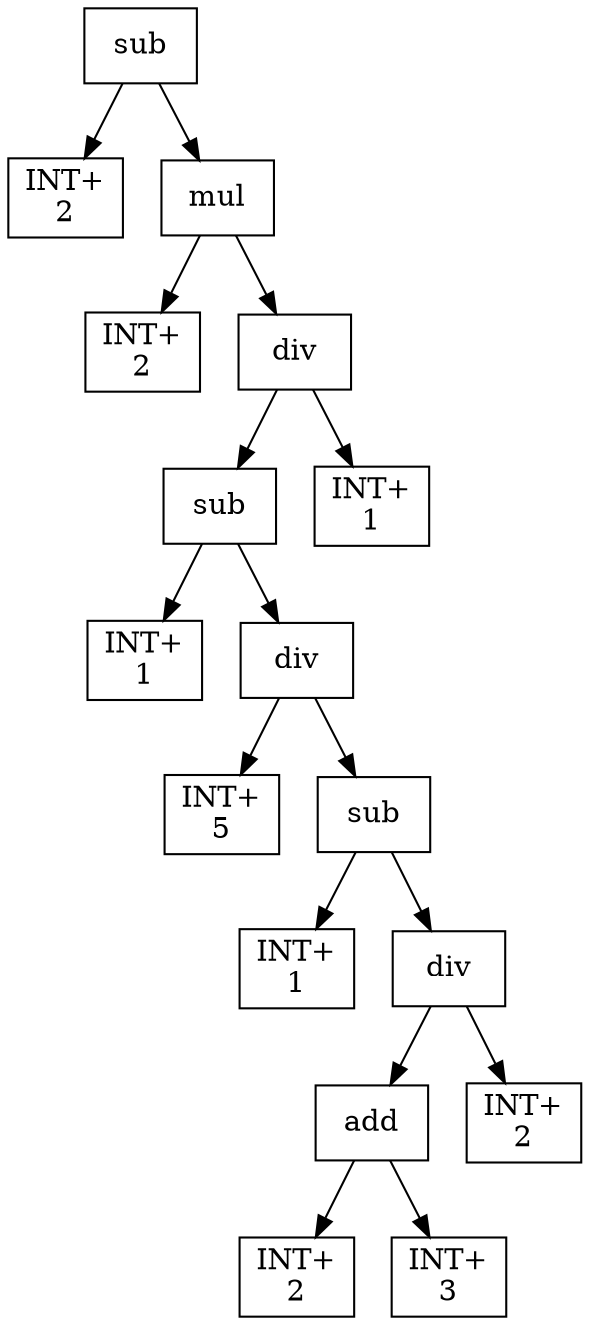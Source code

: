 digraph expr {
  node [shape=box];
  n1 [label="sub"];
  n2 [label="INT+\n2"];
  n3 [label="mul"];
  n4 [label="INT+\n2"];
  n5 [label="div"];
  n6 [label="sub"];
  n7 [label="INT+\n1"];
  n8 [label="div"];
  n9 [label="INT+\n5"];
  n10 [label="sub"];
  n11 [label="INT+\n1"];
  n12 [label="div"];
  n13 [label="add"];
  n14 [label="INT+\n2"];
  n15 [label="INT+\n3"];
  n13 -> n14;
  n13 -> n15;
  n16 [label="INT+\n2"];
  n12 -> n13;
  n12 -> n16;
  n10 -> n11;
  n10 -> n12;
  n8 -> n9;
  n8 -> n10;
  n6 -> n7;
  n6 -> n8;
  n17 [label="INT+\n1"];
  n5 -> n6;
  n5 -> n17;
  n3 -> n4;
  n3 -> n5;
  n1 -> n2;
  n1 -> n3;
}